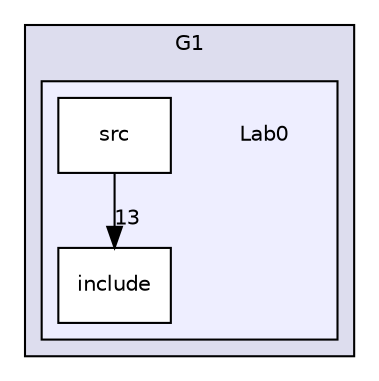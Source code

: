 digraph "G1/Lab0" {
  compound=true
  node [ fontsize="10", fontname="Helvetica"];
  edge [ labelfontsize="10", labelfontname="Helvetica"];
  subgraph clusterdir_7986f3cfd0ac26157d1cc2865660f726 {
    graph [ bgcolor="#ddddee", pencolor="black", label="G1" fontname="Helvetica", fontsize="10", URL="dir_7986f3cfd0ac26157d1cc2865660f726.html"]
  subgraph clusterdir_9388d1e7907d108ce18763cd06d60c93 {
    graph [ bgcolor="#eeeeff", pencolor="black", label="" URL="dir_9388d1e7907d108ce18763cd06d60c93.html"];
    dir_9388d1e7907d108ce18763cd06d60c93 [shape=plaintext label="Lab0"];
    dir_447a4ec4d3f3f13b623727dac6ca32ee [shape=box label="include" color="black" fillcolor="white" style="filled" URL="dir_447a4ec4d3f3f13b623727dac6ca32ee.html"];
    dir_948a6118d1e7f1148416eae1f769c645 [shape=box label="src" color="black" fillcolor="white" style="filled" URL="dir_948a6118d1e7f1148416eae1f769c645.html"];
  }
  }
  dir_948a6118d1e7f1148416eae1f769c645->dir_447a4ec4d3f3f13b623727dac6ca32ee [headlabel="13", labeldistance=1.5 headhref="dir_000003_000002.html"];
}
